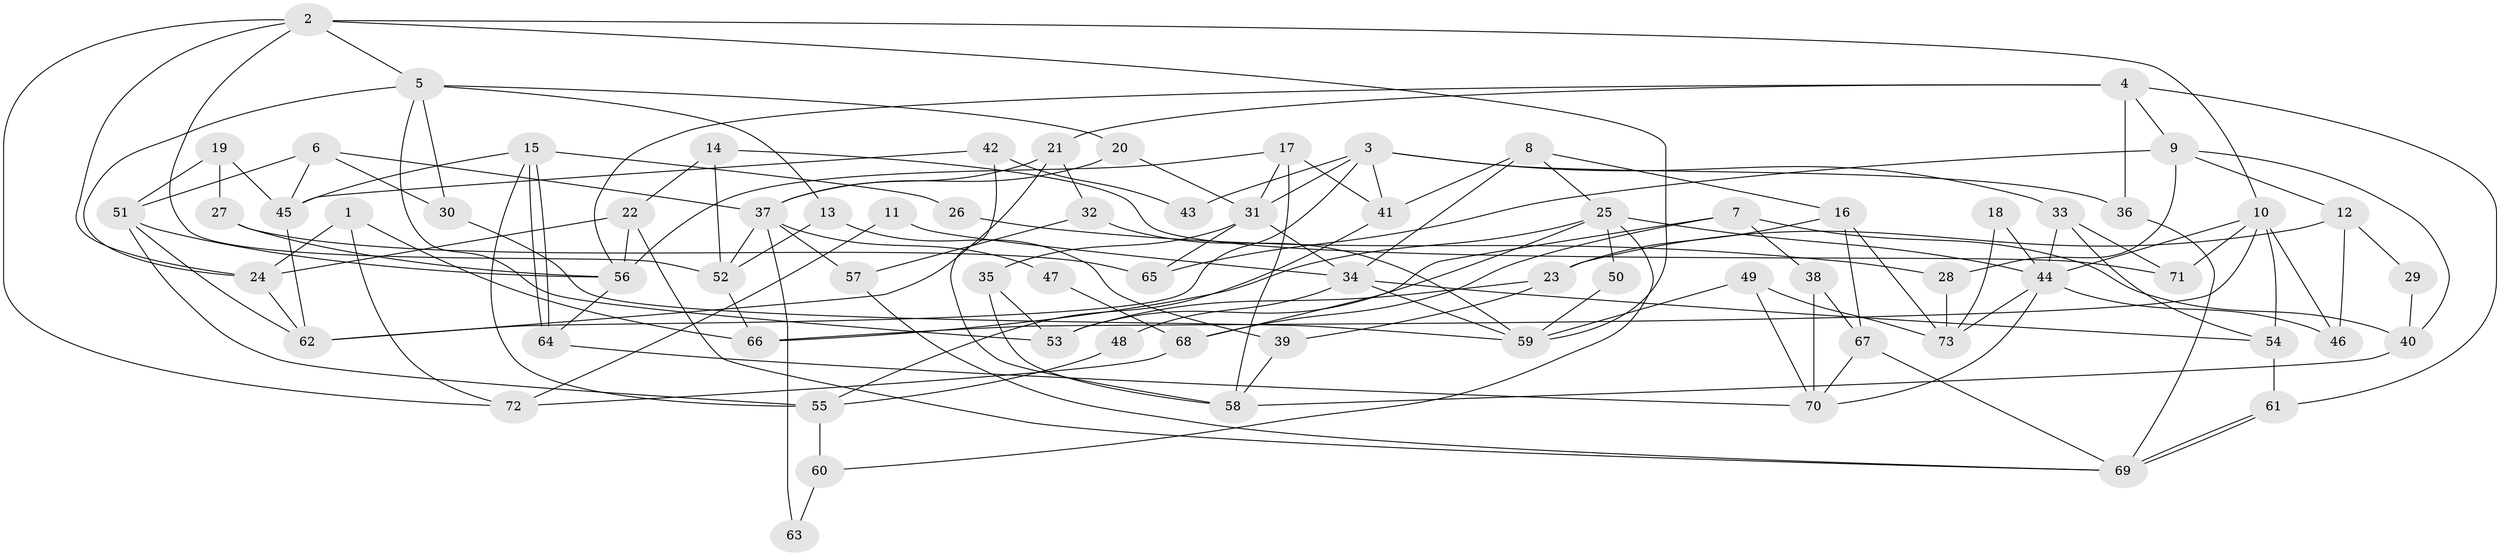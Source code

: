 // coarse degree distribution, {6: 0.15217391304347827, 10: 0.043478260869565216, 5: 0.15217391304347827, 7: 0.043478260869565216, 9: 0.021739130434782608, 2: 0.021739130434782608, 4: 0.21739130434782608, 3: 0.2391304347826087, 1: 0.021739130434782608, 8: 0.08695652173913043}
// Generated by graph-tools (version 1.1) at 2025/24/03/03/25 07:24:03]
// undirected, 73 vertices, 146 edges
graph export_dot {
graph [start="1"]
  node [color=gray90,style=filled];
  1;
  2;
  3;
  4;
  5;
  6;
  7;
  8;
  9;
  10;
  11;
  12;
  13;
  14;
  15;
  16;
  17;
  18;
  19;
  20;
  21;
  22;
  23;
  24;
  25;
  26;
  27;
  28;
  29;
  30;
  31;
  32;
  33;
  34;
  35;
  36;
  37;
  38;
  39;
  40;
  41;
  42;
  43;
  44;
  45;
  46;
  47;
  48;
  49;
  50;
  51;
  52;
  53;
  54;
  55;
  56;
  57;
  58;
  59;
  60;
  61;
  62;
  63;
  64;
  65;
  66;
  67;
  68;
  69;
  70;
  71;
  72;
  73;
  1 -- 24;
  1 -- 72;
  1 -- 66;
  2 -- 59;
  2 -- 52;
  2 -- 5;
  2 -- 10;
  2 -- 24;
  2 -- 72;
  3 -- 41;
  3 -- 33;
  3 -- 31;
  3 -- 36;
  3 -- 43;
  3 -- 62;
  4 -- 21;
  4 -- 36;
  4 -- 9;
  4 -- 56;
  4 -- 61;
  5 -- 24;
  5 -- 13;
  5 -- 20;
  5 -- 30;
  5 -- 53;
  6 -- 51;
  6 -- 37;
  6 -- 30;
  6 -- 45;
  7 -- 40;
  7 -- 38;
  7 -- 53;
  7 -- 68;
  8 -- 34;
  8 -- 25;
  8 -- 16;
  8 -- 41;
  9 -- 65;
  9 -- 12;
  9 -- 28;
  9 -- 40;
  10 -- 46;
  10 -- 44;
  10 -- 54;
  10 -- 66;
  10 -- 71;
  11 -- 34;
  11 -- 72;
  12 -- 23;
  12 -- 29;
  12 -- 46;
  13 -- 39;
  13 -- 52;
  14 -- 52;
  14 -- 22;
  14 -- 71;
  15 -- 64;
  15 -- 64;
  15 -- 45;
  15 -- 26;
  15 -- 55;
  16 -- 73;
  16 -- 23;
  16 -- 67;
  17 -- 31;
  17 -- 41;
  17 -- 56;
  17 -- 58;
  18 -- 44;
  18 -- 73;
  19 -- 45;
  19 -- 51;
  19 -- 27;
  20 -- 31;
  20 -- 37;
  21 -- 37;
  21 -- 62;
  21 -- 32;
  22 -- 69;
  22 -- 56;
  22 -- 24;
  23 -- 53;
  23 -- 39;
  24 -- 62;
  25 -- 44;
  25 -- 66;
  25 -- 50;
  25 -- 60;
  25 -- 68;
  26 -- 28;
  27 -- 56;
  27 -- 65;
  28 -- 73;
  29 -- 40;
  30 -- 59;
  31 -- 34;
  31 -- 35;
  31 -- 65;
  32 -- 57;
  32 -- 59;
  33 -- 54;
  33 -- 71;
  33 -- 44;
  34 -- 54;
  34 -- 59;
  34 -- 48;
  35 -- 53;
  35 -- 58;
  36 -- 69;
  37 -- 52;
  37 -- 47;
  37 -- 57;
  37 -- 63;
  38 -- 67;
  38 -- 70;
  39 -- 58;
  40 -- 58;
  41 -- 55;
  42 -- 45;
  42 -- 58;
  42 -- 43;
  44 -- 46;
  44 -- 70;
  44 -- 73;
  45 -- 62;
  47 -- 68;
  48 -- 55;
  49 -- 70;
  49 -- 59;
  49 -- 73;
  50 -- 59;
  51 -- 56;
  51 -- 62;
  51 -- 55;
  52 -- 66;
  54 -- 61;
  55 -- 60;
  56 -- 64;
  57 -- 69;
  60 -- 63;
  61 -- 69;
  61 -- 69;
  64 -- 70;
  67 -- 70;
  67 -- 69;
  68 -- 72;
}
